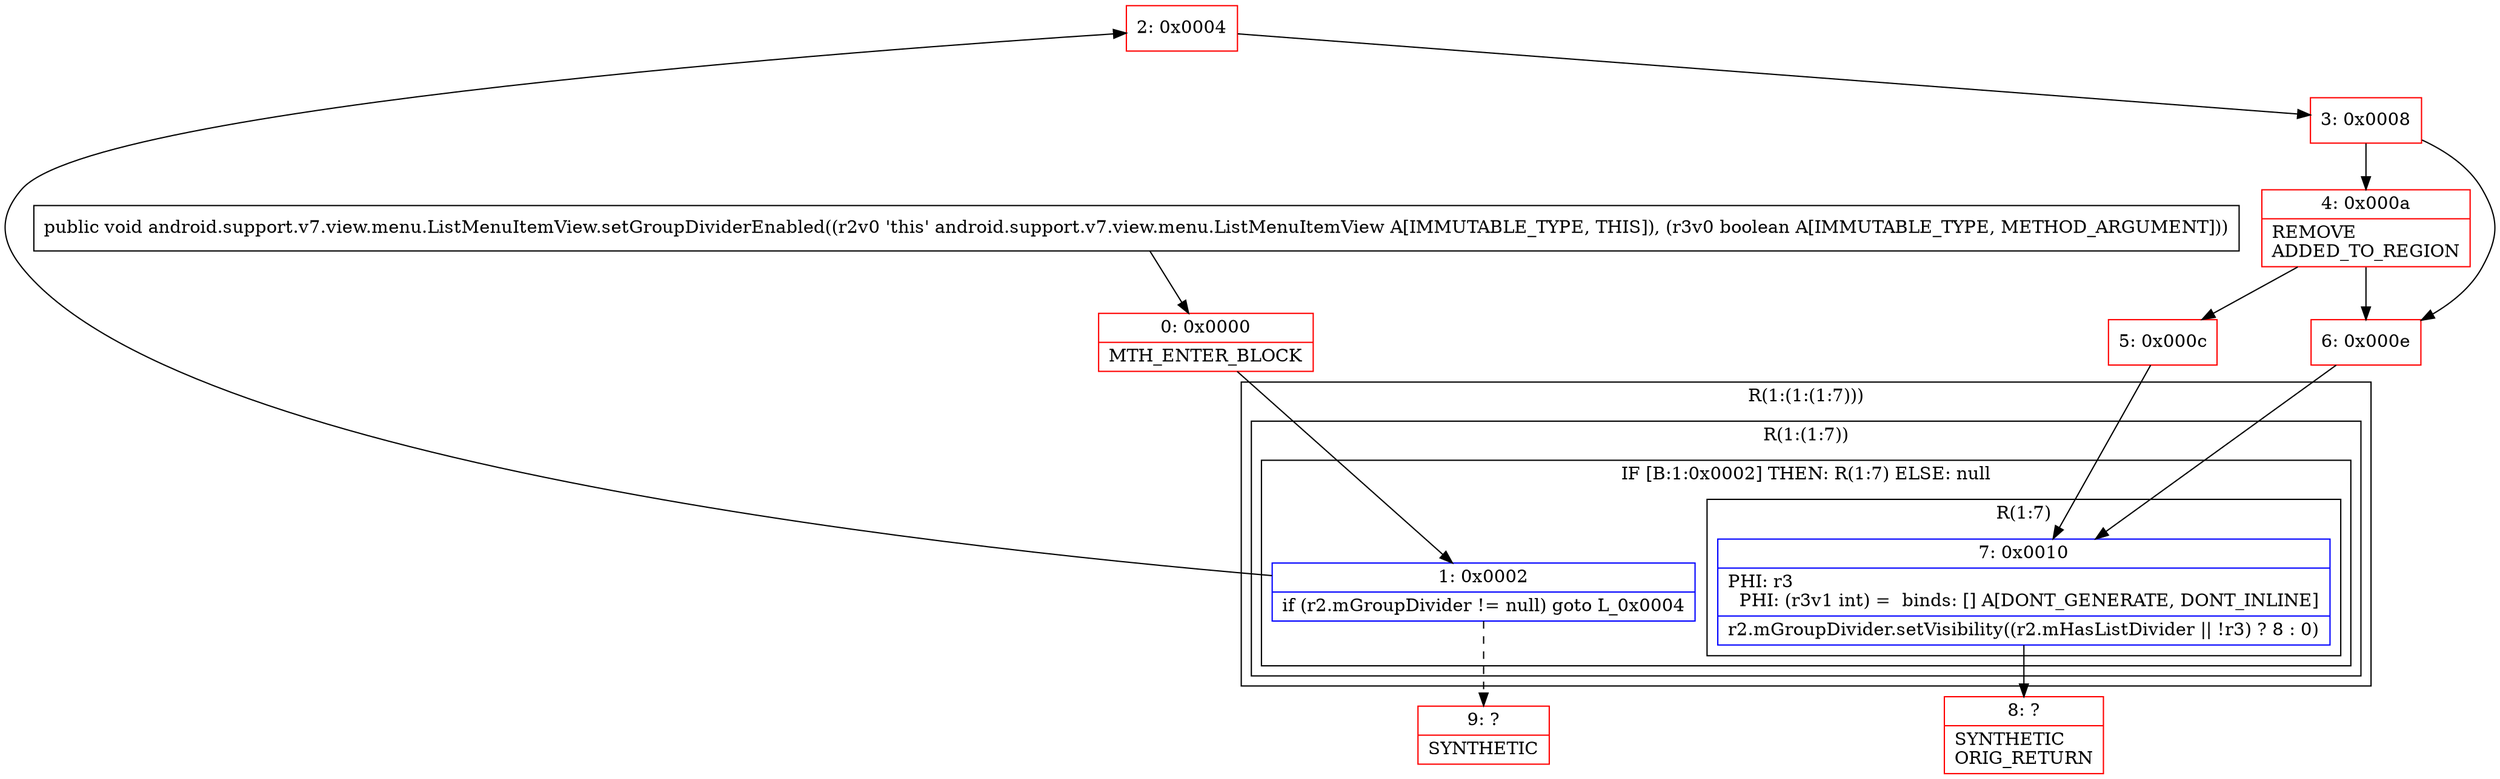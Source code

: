 digraph "CFG forandroid.support.v7.view.menu.ListMenuItemView.setGroupDividerEnabled(Z)V" {
subgraph cluster_Region_130106075 {
label = "R(1:(1:(1:7)))";
node [shape=record,color=blue];
subgraph cluster_Region_1268723829 {
label = "R(1:(1:7))";
node [shape=record,color=blue];
subgraph cluster_IfRegion_630428271 {
label = "IF [B:1:0x0002] THEN: R(1:7) ELSE: null";
node [shape=record,color=blue];
Node_1 [shape=record,label="{1\:\ 0x0002|if (r2.mGroupDivider != null) goto L_0x0004\l}"];
subgraph cluster_Region_1465625505 {
label = "R(1:7)";
node [shape=record,color=blue];
Node_7 [shape=record,label="{7\:\ 0x0010|PHI: r3 \l  PHI: (r3v1 int) =  binds: [] A[DONT_GENERATE, DONT_INLINE]\l|r2.mGroupDivider.setVisibility((r2.mHasListDivider \|\| !r3) ? 8 : 0)\l}"];
}
}
}
}
Node_0 [shape=record,color=red,label="{0\:\ 0x0000|MTH_ENTER_BLOCK\l}"];
Node_2 [shape=record,color=red,label="{2\:\ 0x0004}"];
Node_3 [shape=record,color=red,label="{3\:\ 0x0008}"];
Node_4 [shape=record,color=red,label="{4\:\ 0x000a|REMOVE\lADDED_TO_REGION\l}"];
Node_5 [shape=record,color=red,label="{5\:\ 0x000c}"];
Node_6 [shape=record,color=red,label="{6\:\ 0x000e}"];
Node_8 [shape=record,color=red,label="{8\:\ ?|SYNTHETIC\lORIG_RETURN\l}"];
Node_9 [shape=record,color=red,label="{9\:\ ?|SYNTHETIC\l}"];
MethodNode[shape=record,label="{public void android.support.v7.view.menu.ListMenuItemView.setGroupDividerEnabled((r2v0 'this' android.support.v7.view.menu.ListMenuItemView A[IMMUTABLE_TYPE, THIS]), (r3v0 boolean A[IMMUTABLE_TYPE, METHOD_ARGUMENT])) }"];
MethodNode -> Node_0;
Node_1 -> Node_2;
Node_1 -> Node_9[style=dashed];
Node_7 -> Node_8;
Node_0 -> Node_1;
Node_2 -> Node_3;
Node_3 -> Node_4;
Node_3 -> Node_6;
Node_4 -> Node_5;
Node_4 -> Node_6;
Node_5 -> Node_7;
Node_6 -> Node_7;
}

